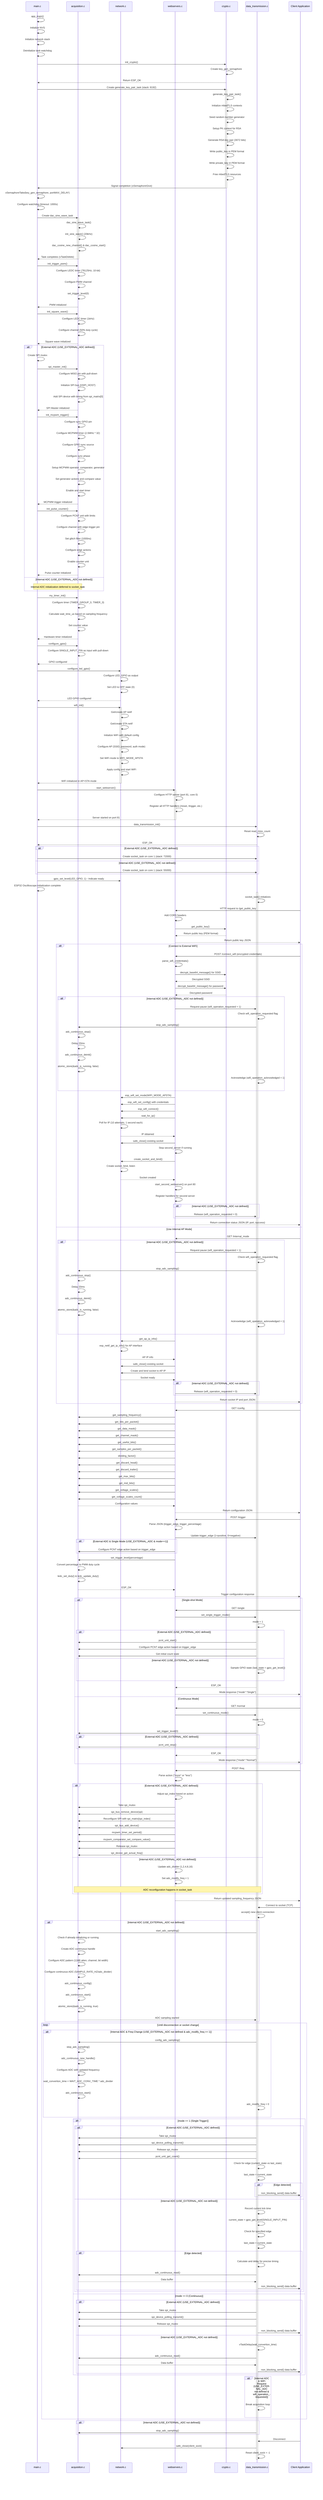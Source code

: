 sequenceDiagram
    participant Main as main.c
    participant Acquisition as acquisition.c
    participant Network as network.c
    participant WebServers as webservers.c
    participant Crypto as crypto.c
    participant DataTrans as data_transmission.c
    participant Client as Client Application

    %% System Initialization Phase
    Main->>Main: app_main()
    Main->>Main: Initialize NVS
    Main->>Main: Initialize network stack
    Main->>Main: Deinitialize task watchdog
    
    %% Crypto Initialization
    Main->>Crypto: init_crypto()
    Crypto->>Crypto: Create key_gen_semaphore
    Crypto-->>Main: Return ESP_OK
    Main->>Crypto: Create generate_key_pair_task (stack: 8192)
    activate Crypto
    Crypto->>Crypto: generate_key_pair_task()
    Crypto->>Crypto: Initialize mbedTLS contexts
    Crypto->>Crypto: Seed random number generator
    Crypto->>Crypto: Setup PK context for RSA
    Crypto->>Crypto: Generate RSA key pair (3072 bits)
    Crypto->>Crypto: Write public_key in PEM format
    Crypto->>Crypto: Write private_key in PEM format
    Crypto->>Crypto: Free mbedTLS resources
    Crypto->>Main: Signal completion (xSemaphoreGive)
    deactivate Crypto
    
    Main->>Main: xSemaphoreTake(key_gen_semaphore, portMAX_DELAY)
    Main->>Main: Configure watchdog (timeout: 1000s)
    
    %% Signal Generator Initialization
    Main->>Acquisition: Create dac_sine_wave_task
    activate Acquisition
    Acquisition->>Acquisition: dac_sine_wave_task()
    Acquisition->>Acquisition: init_sine_wave() (20kHz)
    Acquisition->>Acquisition: dac_cosine_new_channel() & dac_cosine_start()
    Acquisition-->>Main: Task completes (vTaskDelete)
    deactivate Acquisition
    
    Main->>Acquisition: init_trigger_pwm()
    Acquisition->>Acquisition: Configure LEDC timer (78125Hz, 10-bit)
    Acquisition->>Acquisition: Configure PWM channel
    Acquisition->>Acquisition: set_trigger_level(0)
    Acquisition-->>Main: PWM initialized
    
    Main->>Acquisition: init_square_wave()
    Acquisition->>Acquisition: Configure LEDC timer (1kHz)
    Acquisition->>Acquisition: Configure channel (50% duty cycle)
    Acquisition-->>Main: Square wave initialized
    
    %% Conditional ADC/SPI Initialization
    alt External ADC (USE_EXTERNAL_ADC defined)
        Main->>Main: Create SPI mutex
        Main->>Acquisition: spi_master_init()
        Acquisition->>Acquisition: Configure MISO pin with pull-down
        Acquisition->>Acquisition: Initialize SPI bus (HSPI_HOST)
        Acquisition->>Acquisition: Add SPI device with timing from spi_matrix[0]
        Acquisition-->>Main: SPI Master initialized
        
        Main->>Acquisition: init_mcpwm_trigger()
        Acquisition->>Acquisition: Configure sync GPIO pin
        Acquisition->>Acquisition: Configure MCPWM timer (2.5MHz * 32)
        Acquisition->>Acquisition: Configure GPIO sync source
        Acquisition->>Acquisition: Configure sync phase
        Acquisition->>Acquisition: Setup MCPWM operator, comparator, generator
        Acquisition->>Acquisition: Set generator actions and compare value
        Acquisition->>Acquisition: Enable and start timer
        Acquisition-->>Main: MCPWM trigger initialized
        
        Main->>Acquisition: init_pulse_counter()
        Acquisition->>Acquisition: Configure PCNT unit with limits
        Acquisition->>Acquisition: Configure channel with edge trigger pin
        Acquisition->>Acquisition: Set glitch filter (1000ns)
        Acquisition->>Acquisition: Configure edge actions
        Acquisition->>Acquisition: Enable counter unit
        Acquisition-->>Main: Pulse counter initialized
    else Internal ADC (USE_EXTERNAL_ADC not defined)
        Note over Main,Acquisition: Internal ADC initialization deferred to socket_task
    end
    
    Main->>Acquisition: my_timer_init()
    Acquisition->>Acquisition: Configure timer (TIMER_GROUP_0, TIMER_0)
    Acquisition->>Acquisition: Calculate wait_time_us based on sampling frequency
    Acquisition->>Acquisition: Set counter value
    Acquisition-->>Main: Hardware timer initialized
    
    Main->>Acquisition: configure_gpio()
    Acquisition->>Acquisition: Configure SINGLE_INPUT_PIN as input with pull-down
    Acquisition-->>Main: GPIO configured
    
    Main->>Network: configure_led_gpio()
    Network->>Network: Configure LED_GPIO as output
    Network->>Network: Set LED to OFF state (0)
    Network-->>Main: LED GPIO configured
    
    %% Network Initialization
    Main->>Network: wifi_init()
    activate Network
    Network->>Network: Get/create AP netif
    Network->>Network: Get/create STA netif
    Network->>Network: Initialize WiFi with default config
    Network->>Network: Configure AP (SSID, password, auth mode)
    Network->>Network: Set WiFi mode to WIFI_MODE_APSTA
    Network->>Network: Apply config and start WiFi
    Network-->>Main: WiFi initialized in AP+STA mode
    deactivate Network
    
    %% Web Server Initialization
    Main->>WebServers: start_webserver()
    activate WebServers
    WebServers->>WebServers: Configure HTTP server (port 81, core 0)
    WebServers->>WebServers: Register all HTTP handlers (/reset, /trigger, etc.)
    WebServers-->>Main: Server started on port 81
    deactivate WebServers
    
    Main->>DataTrans: data_transmission_init()
    DataTrans->>DataTrans: Reset read_miss_count
    DataTrans-->>Main: ESP_OK
    
    %% Socket Task Creation
    alt External ADC (USE_EXTERNAL_ADC defined)
        Main->>DataTrans: Create socket_task on core 1 (stack: 72000)
    else Internal ADC (USE_EXTERNAL_ADC not defined)
        Main->>DataTrans: Create socket_task on core 1 (stack: 55000)
    end
    
    Main->>Network: gpio_set_level(LED_GPIO, 1) - Indicate ready
    Main->>Main: ESP32 Oscilloscope initialization complete
    
    %% Socket Task Startup
    activate DataTrans
    DataTrans->>DataTrans: socket_task() initializes
    
    %% Client Connection Phase
    Client->>WebServers: HTTP request to /get_public_key
    WebServers->>WebServers: Add CORS headers
    WebServers->>Crypto: get_public_key()
    Crypto-->>WebServers: Return public key (PEM format)
    WebServers-->>Client: Return public key JSON
    
    alt Connect to External WiFi
        Client->>WebServers: POST /connect_wifi (encrypted credentials)
        WebServers->>WebServers: parse_wifi_credentials()
        WebServers->>Crypto: decrypt_base64_message() for SSID
        Crypto-->>WebServers: Decrypted SSID
        WebServers->>Crypto: decrypt_base64_message() for password
        Crypto-->>WebServers: Decrypted password
        
        alt Internal ADC (USE_EXTERNAL_ADC not defined)
            WebServers->>DataTrans: Request pause (wifi_operation_requested = 1)
            DataTrans->>DataTrans: Check wifi_operation_requested flag
            DataTrans->>Acquisition: stop_adc_sampling()
            Acquisition->>Acquisition: adc_continuous_stop()
            Acquisition->>Acquisition: Delay 20ms
            Acquisition->>Acquisition: adc_continuous_deinit()
            Acquisition->>Acquisition: atomic_store(&adc_is_running, false)
            DataTrans->>DataTrans: Acknowledge (wifi_operation_acknowledged = 1)
        end
        
        WebServers->>Network: esp_wifi_set_mode(WIFI_MODE_APSTA)
        WebServers->>Network: esp_wifi_set_config() with credentials
        WebServers->>Network: esp_wifi_connect()
        WebServers->>Network: wait_for_ip()
        Network->>Network: Poll for IP (10 attempts, 1 second each)
        Network-->>WebServers: IP obtained
        
        WebServers->>Network: safe_close() existing socket
        WebServers->>WebServers: Stop second_server if running
        WebServers->>Network: create_socket_and_bind()
        Network->>Network: Create socket, bind, listen
        Network-->>WebServers: Socket created
        
        WebServers->>WebServers: start_second_webserver() on port 80
        WebServers->>WebServers: Register handlers for second server
        
        alt Internal ADC (USE_EXTERNAL_ADC not defined)
            WebServers->>DataTrans: Release (wifi_operation_requested = 0)
        end
        
        WebServers-->>Client: Return connection status JSON (IP, port, success)
        
    else Use Internal AP Mode
        Client->>WebServers: GET /internal_mode
        
        alt Internal ADC (USE_EXTERNAL_ADC not defined)
            WebServers->>DataTrans: Request pause (wifi_operation_requested = 1)
            DataTrans->>DataTrans: Check wifi_operation_requested flag
            DataTrans->>Acquisition: stop_adc_sampling()
            Acquisition->>Acquisition: adc_continuous_stop()
            Acquisition->>Acquisition: Delay 20ms
            Acquisition->>Acquisition: adc_continuous_deinit()
            Acquisition->>Acquisition: atomic_store(&adc_is_running, false)
            DataTrans->>DataTrans: Acknowledge (wifi_operation_acknowledged = 1)
        end
        
        WebServers->>Network: get_ap_ip_info()
        Network->>Network: esp_netif_get_ip_info() for AP interface
        Network-->>WebServers: AP IP info
        
        WebServers->>Network: safe_close() existing socket
        WebServers->>Network: Create and bind socket to AP IP
        Network-->>WebServers: Socket ready
        
        alt Internal ADC (USE_EXTERNAL_ADC not defined)
            WebServers->>DataTrans: Release (wifi_operation_requested = 0)
        end
        
        WebServers-->>Client: Return socket IP and port JSON
    end
    
    %% Oscilloscope Configuration Phase
    Client->>WebServers: GET /config
    WebServers->>Acquisition: get_sampling_frequency()
    WebServers->>Acquisition: get_bits_per_packet()
    WebServers->>Acquisition: get_data_mask()
    WebServers->>Acquisition: get_channel_mask()
    WebServers->>Acquisition: get_useful_bits()
    WebServers->>Acquisition: get_samples_per_packet()
    WebServers->>Acquisition: dividing_factor()
    WebServers->>Acquisition: get_discard_head()
    WebServers->>Acquisition: get_discard_trailer()
    WebServers->>Acquisition: get_max_bits()
    WebServers->>Acquisition: get_mid_bits()
    WebServers->>Acquisition: get_voltage_scales()
    WebServers->>Acquisition: get_voltage_scales_count()
    Acquisition-->>WebServers: Configuration values
    WebServers-->>Client: Return configuration JSON
    
    Client->>WebServers: POST /trigger
    WebServers->>WebServers: Parse JSON (trigger_edge, trigger_percentage)
    WebServers->>DataTrans: Update trigger_edge (1=positive, 0=negative)
    alt External ADC & Single Mode (USE_EXTERNAL_ADC & mode==1)
        WebServers->>Acquisition: Configure PCNT edge action based on trigger_edge
    end
    WebServers->>Acquisition: set_trigger_level(percentage)
    Acquisition->>Acquisition: Convert percentage to PWM duty cycle
    Acquisition->>Acquisition: ledc_set_duty() & ledc_update_duty()
    Acquisition-->>WebServers: ESP_OK
    WebServers-->>Client: Trigger configuration response
    
    %% Acquisition Mode Selection
    alt Single-shot Mode
        Client->>WebServers: GET /single
        WebServers->>DataTrans: set_single_trigger_mode()
        DataTrans->>DataTrans: mode = 1
        
        alt External ADC (USE_EXTERNAL_ADC defined)
            DataTrans->>Acquisition: pcnt_unit_start()
            DataTrans->>Acquisition: Configure PCNT edge action based on trigger_edge
            DataTrans->>Acquisition: Get initial count state
        else Internal ADC (USE_EXTERNAL_ADC not defined)
            DataTrans->>DataTrans: Sample GPIO state (last_state = gpio_get_level())
        end
        
        DataTrans-->>WebServers: ESP_OK
        WebServers-->>Client: Mode response {"mode":"Single"}
    else Continuous Mode
        Client->>WebServers: GET /normal
        WebServers->>DataTrans: set_continuous_mode()
        DataTrans->>DataTrans: mode = 0
        DataTrans->>Acquisition: set_trigger_level(0)
        
        alt External ADC (USE_EXTERNAL_ADC defined)
            DataTrans->>Acquisition: pcnt_unit_stop()
        end
        
        DataTrans-->>WebServers: ESP_OK
        WebServers-->>Client: Mode response {"mode":"Normal"}
    end
    
    %% Sampling Rate Adjustment
    Client->>WebServers: POST /freq
    WebServers->>WebServers: Parse action ("more" or "less")
    
    alt External ADC (USE_EXTERNAL_ADC defined)
        WebServers->>WebServers: Adjust spi_index based on action
        WebServers->>Acquisition: Take spi_mutex
        WebServers->>Acquisition: spi_bus_remove_device(spi)
        WebServers->>Acquisition: Reconfigure SPI with spi_matrix[spi_index]
        WebServers->>Acquisition: spi_bus_add_device()
        WebServers->>Acquisition: mcpwm_timer_set_period()
        WebServers->>Acquisition: mcpwm_comparator_set_compare_value()
        WebServers->>Acquisition: Release spi_mutex
        WebServers->>Acquisition: spi_device_get_actual_freq()
    else Internal ADC (USE_EXTERNAL_ADC not defined)
        WebServers->>WebServers: Update adc_divider (1,2,4,8,16)
        WebServers->>WebServers: Set adc_modify_freq = 1
        Note over DataTrans,Acquisition: ADC reconfiguration happens in socket_task
    end
    WebServers-->>Client: Return updated sampling_frequency JSON
    
    %% Data Streaming Preparation
    Client->>DataTrans: Connect to socket (TCP)
    DataTrans->>DataTrans: accept() new client connection
    
    alt Internal ADC (USE_EXTERNAL_ADC not defined)
        DataTrans->>Acquisition: start_adc_sampling()
        Acquisition->>Acquisition: Check if already initializing or running
        Acquisition->>Acquisition: Create ADC continuous handle
        Acquisition->>Acquisition: Configure ADC pattern (12dB atten, channel, bit width)
        Acquisition->>Acquisition: Configure continuous ADC (SAMPLE_RATE_HZ/adc_divider)
        Acquisition->>Acquisition: adc_continuous_config()
        Acquisition->>Acquisition: adc_continuous_start()
        Acquisition->>Acquisition: atomic_store(&adc_is_running, true)
        Acquisition-->>DataTrans: ADC sampling started
    end
    
    %% Data Streaming Phase
    loop Until disconnection or socket change
        alt Internal ADC & Freq Change (USE_EXTERNAL_ADC not defined & adc_modify_freq == 1)
            DataTrans->>Acquisition: config_adc_sampling()
            Acquisition->>Acquisition: stop_adc_sampling()
            Acquisition->>Acquisition: adc_continuous_new_handle()
            Acquisition->>Acquisition: Configure ADC with updated frequency
            Acquisition->>Acquisition: wait_convertion_time = WAIT_ADC_CONV_TIME * adc_divider
            Acquisition->>Acquisition: adc_continuous_start()
            DataTrans->>DataTrans: adc_modify_freq = 0
        end
        
        alt mode == 1 (Single Trigger)
            alt External ADC (USE_EXTERNAL_ADC defined)
                DataTrans->>Acquisition: Take spi_mutex
                DataTrans->>Acquisition: spi_device_polling_transmit()
                DataTrans->>Acquisition: Release spi_mutex
                DataTrans->>Acquisition: pcnt_unit_get_count()
                DataTrans->>DataTrans: Check for edge (current_state vs last_state)
                DataTrans->>DataTrans: last_state = current_state
                
                alt Edge detected
                    DataTrans->>Client: non_blocking_send() data buffer
                end
            else Internal ADC (USE_EXTERNAL_ADC not defined)
                DataTrans->>DataTrans: Record current tick time
                DataTrans->>DataTrans: current_state = gpio_get_level(SINGLE_INPUT_PIN)
                DataTrans->>DataTrans: Check for specified edge
                DataTrans->>DataTrans: last_state = current_state
                
                alt Edge detected
                    DataTrans->>DataTrans: Calculate and delay for precise timing
                    DataTrans->>Acquisition: adc_continuous_read()
                    Acquisition-->>DataTrans: Data buffer
                    DataTrans->>Client: non_blocking_send() data buffer
                end
            end
        else mode == 0 (Continuous)
            alt External ADC (USE_EXTERNAL_ADC defined)
                DataTrans->>Acquisition: Take spi_mutex
                DataTrans->>Acquisition: spi_device_polling_transmit()
                DataTrans->>Acquisition: Release spi_mutex
                DataTrans->>Client: non_blocking_send() data buffer
            else Internal ADC (USE_EXTERNAL_ADC not defined)
                DataTrans->>DataTrans: vTaskDelay(wait_convertion_time)
                DataTrans->>Acquisition: adc_continuous_read()
                Acquisition-->>DataTrans: Data buffer
                DataTrans->>Client: non_blocking_send() data buffer
            end
        end
        
        alt Internal ADC & WiFi Request (USE_EXTERNAL_ADC not defined & wifi_operation_requested)
            DataTrans->>DataTrans: Break acquisition loop
        end
    end
    
    alt Internal ADC (USE_EXTERNAL_ADC not defined)
        DataTrans->>Acquisition: stop_adc_sampling()
    end
    
    Client->>DataTrans: Disconnect
    DataTrans->>Network: safe_close(client_sock)
    DataTrans->>DataTrans: Reset client_sock = -1
    deactivate DataTrans